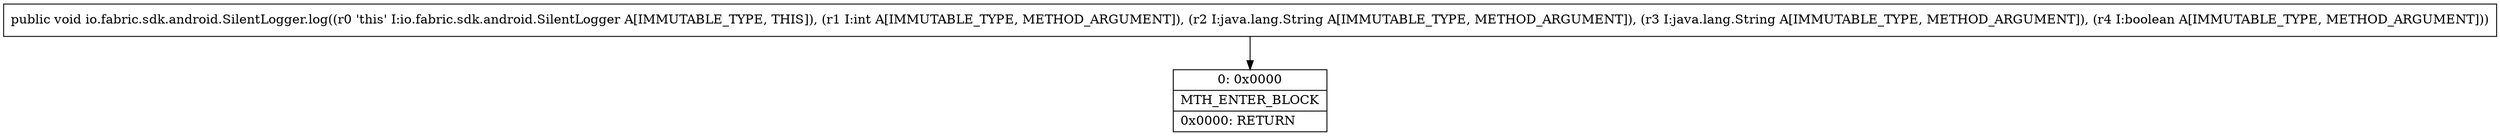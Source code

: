 digraph "CFG forio.fabric.sdk.android.SilentLogger.log(ILjava\/lang\/String;Ljava\/lang\/String;Z)V" {
Node_0 [shape=record,label="{0\:\ 0x0000|MTH_ENTER_BLOCK\l|0x0000: RETURN   \l}"];
MethodNode[shape=record,label="{public void io.fabric.sdk.android.SilentLogger.log((r0 'this' I:io.fabric.sdk.android.SilentLogger A[IMMUTABLE_TYPE, THIS]), (r1 I:int A[IMMUTABLE_TYPE, METHOD_ARGUMENT]), (r2 I:java.lang.String A[IMMUTABLE_TYPE, METHOD_ARGUMENT]), (r3 I:java.lang.String A[IMMUTABLE_TYPE, METHOD_ARGUMENT]), (r4 I:boolean A[IMMUTABLE_TYPE, METHOD_ARGUMENT])) }"];
MethodNode -> Node_0;
}

